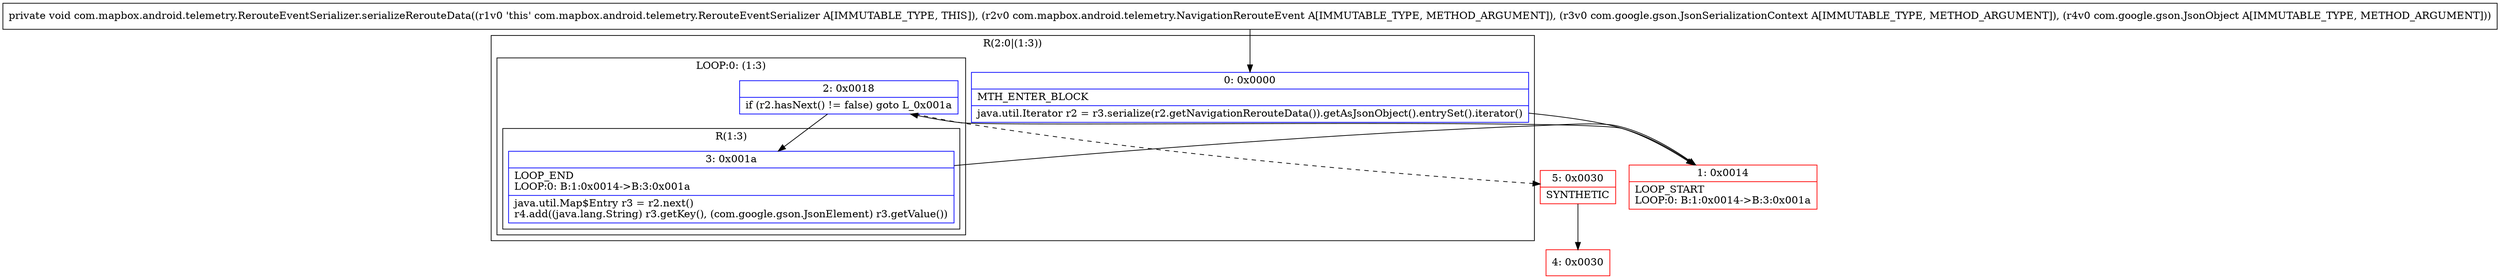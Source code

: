 digraph "CFG forcom.mapbox.android.telemetry.RerouteEventSerializer.serializeRerouteData(Lcom\/mapbox\/android\/telemetry\/NavigationRerouteEvent;Lcom\/google\/gson\/JsonSerializationContext;Lcom\/google\/gson\/JsonObject;)V" {
subgraph cluster_Region_1769570711 {
label = "R(2:0|(1:3))";
node [shape=record,color=blue];
Node_0 [shape=record,label="{0\:\ 0x0000|MTH_ENTER_BLOCK\l|java.util.Iterator r2 = r3.serialize(r2.getNavigationRerouteData()).getAsJsonObject().entrySet().iterator()\l}"];
subgraph cluster_LoopRegion_1277478269 {
label = "LOOP:0: (1:3)";
node [shape=record,color=blue];
Node_2 [shape=record,label="{2\:\ 0x0018|if (r2.hasNext() != false) goto L_0x001a\l}"];
subgraph cluster_Region_723589499 {
label = "R(1:3)";
node [shape=record,color=blue];
Node_3 [shape=record,label="{3\:\ 0x001a|LOOP_END\lLOOP:0: B:1:0x0014\-\>B:3:0x001a\l|java.util.Map$Entry r3 = r2.next()\lr4.add((java.lang.String) r3.getKey(), (com.google.gson.JsonElement) r3.getValue())\l}"];
}
}
}
Node_1 [shape=record,color=red,label="{1\:\ 0x0014|LOOP_START\lLOOP:0: B:1:0x0014\-\>B:3:0x001a\l}"];
Node_4 [shape=record,color=red,label="{4\:\ 0x0030}"];
Node_5 [shape=record,color=red,label="{5\:\ 0x0030|SYNTHETIC\l}"];
MethodNode[shape=record,label="{private void com.mapbox.android.telemetry.RerouteEventSerializer.serializeRerouteData((r1v0 'this' com.mapbox.android.telemetry.RerouteEventSerializer A[IMMUTABLE_TYPE, THIS]), (r2v0 com.mapbox.android.telemetry.NavigationRerouteEvent A[IMMUTABLE_TYPE, METHOD_ARGUMENT]), (r3v0 com.google.gson.JsonSerializationContext A[IMMUTABLE_TYPE, METHOD_ARGUMENT]), (r4v0 com.google.gson.JsonObject A[IMMUTABLE_TYPE, METHOD_ARGUMENT])) }"];
MethodNode -> Node_0;
Node_0 -> Node_1;
Node_2 -> Node_3;
Node_2 -> Node_5[style=dashed];
Node_3 -> Node_1;
Node_1 -> Node_2;
Node_5 -> Node_4;
}

